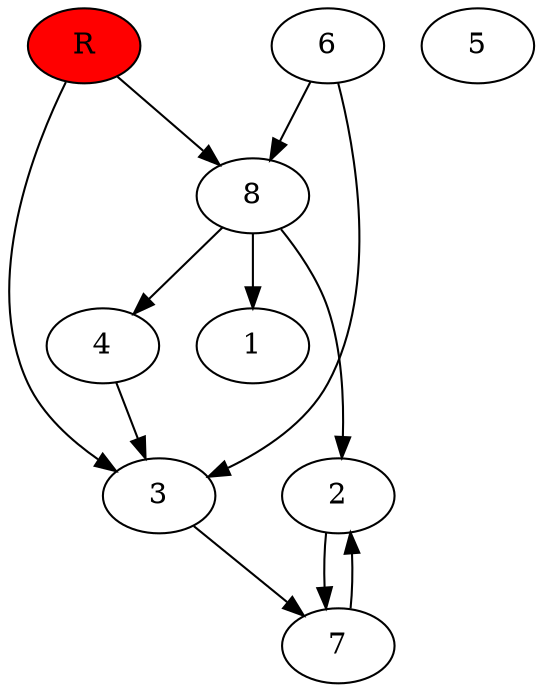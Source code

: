 digraph prb15071 {
	1
	2
	3
	4
	5
	6
	7
	8
	R [fillcolor="#ff0000" style=filled]
	2 -> 7
	3 -> 7
	4 -> 3
	6 -> 3
	6 -> 8
	7 -> 2
	8 -> 1
	8 -> 2
	8 -> 4
	R -> 3
	R -> 8
}
